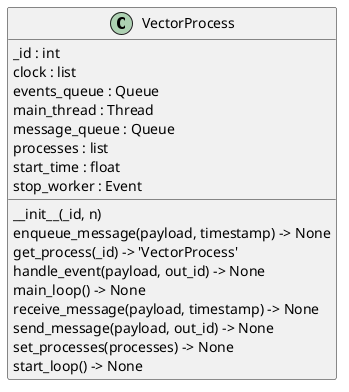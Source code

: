 @startuml classes
set namespaceSeparator none
class "VectorProcess" as Vector_clocks.VectorProcess.VectorProcess {
  _id : int
  clock : list
  events_queue : Queue
  main_thread : Thread
  message_queue : Queue
  processes : list
  start_time : float
  stop_worker : Event
  __init__(_id, n)
  enqueue_message(payload, timestamp) -> None
  get_process(_id) -> 'VectorProcess'
  handle_event(payload, out_id) -> None
  main_loop() -> None
  receive_message(payload, timestamp) -> None
  send_message(payload, out_id) -> None
  set_processes(processes) -> None
  start_loop() -> None
}
@enduml
